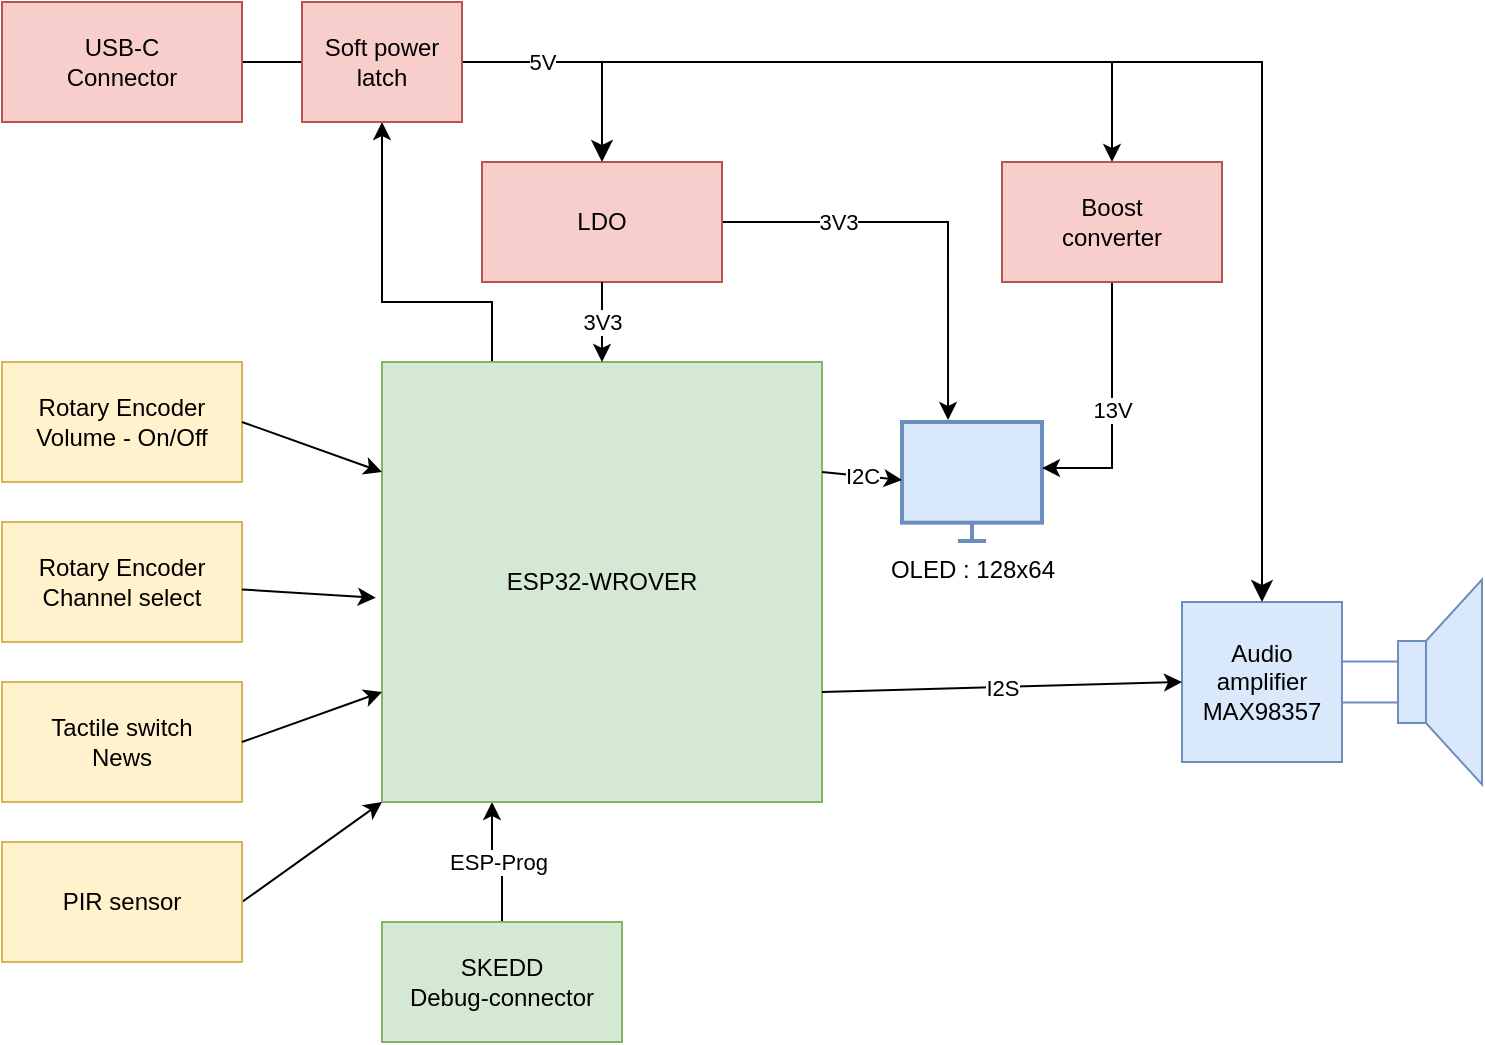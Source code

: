 <mxfile version="21.2.9" type="device">
  <diagram name="Page-1" id="CWZhRzL3oF0LiF5kwFqC">
    <mxGraphModel dx="1364" dy="766" grid="1" gridSize="10" guides="1" tooltips="1" connect="1" arrows="1" fold="1" page="1" pageScale="1" pageWidth="850" pageHeight="1100" math="0" shadow="0">
      <root>
        <mxCell id="0" />
        <mxCell id="1" parent="0" />
        <mxCell id="L8x53pU6OXkpBgn4ae3t-26" value="ESP-Prog" style="edgeStyle=orthogonalEdgeStyle;rounded=0;orthogonalLoop=1;jettySize=auto;html=1;exitX=0.25;exitY=1;exitDx=0;exitDy=0;entryX=0.5;entryY=0;entryDx=0;entryDy=0;startArrow=classic;startFill=1;endArrow=none;endFill=0;" edge="1" parent="1" source="L8x53pU6OXkpBgn4ae3t-1" target="L8x53pU6OXkpBgn4ae3t-25">
          <mxGeometry relative="1" as="geometry" />
        </mxCell>
        <mxCell id="L8x53pU6OXkpBgn4ae3t-34" style="edgeStyle=orthogonalEdgeStyle;rounded=0;orthogonalLoop=1;jettySize=auto;html=1;exitX=0.25;exitY=0;exitDx=0;exitDy=0;entryX=0.5;entryY=1;entryDx=0;entryDy=0;" edge="1" parent="1" source="L8x53pU6OXkpBgn4ae3t-1" target="L8x53pU6OXkpBgn4ae3t-33">
          <mxGeometry relative="1" as="geometry">
            <Array as="points">
              <mxPoint x="325" y="170" />
              <mxPoint x="270" y="170" />
            </Array>
          </mxGeometry>
        </mxCell>
        <mxCell id="L8x53pU6OXkpBgn4ae3t-1" value="ESP32-WROVER" style="whiteSpace=wrap;html=1;aspect=fixed;fillColor=#d5e8d4;strokeColor=#82b366;" vertex="1" parent="1">
          <mxGeometry x="270" y="200" width="220" height="220" as="geometry" />
        </mxCell>
        <mxCell id="L8x53pU6OXkpBgn4ae3t-2" value="Rotary Encoder&lt;br&gt;Volume - On/Off" style="rounded=0;whiteSpace=wrap;html=1;fillColor=#fff2cc;strokeColor=#d6b656;" vertex="1" parent="1">
          <mxGeometry x="80" y="200" width="120" height="60" as="geometry" />
        </mxCell>
        <mxCell id="L8x53pU6OXkpBgn4ae3t-3" value="Rotary Encoder&lt;br&gt;Channel select" style="rounded=0;whiteSpace=wrap;html=1;fillColor=#fff2cc;strokeColor=#d6b656;" vertex="1" parent="1">
          <mxGeometry x="80" y="280" width="120" height="60" as="geometry" />
        </mxCell>
        <mxCell id="L8x53pU6OXkpBgn4ae3t-4" value="Tactile switch&lt;br&gt;News" style="rounded=0;whiteSpace=wrap;html=1;fillColor=#fff2cc;strokeColor=#d6b656;" vertex="1" parent="1">
          <mxGeometry x="80" y="360" width="120" height="60" as="geometry" />
        </mxCell>
        <mxCell id="L8x53pU6OXkpBgn4ae3t-24" value="3V3" style="edgeStyle=orthogonalEdgeStyle;rounded=0;orthogonalLoop=1;jettySize=auto;html=1;exitX=1;exitY=0.5;exitDx=0;exitDy=0;entryX=0.329;entryY=-0.017;entryDx=0;entryDy=0;entryPerimeter=0;" edge="1" parent="1" source="L8x53pU6OXkpBgn4ae3t-5" target="L8x53pU6OXkpBgn4ae3t-22">
          <mxGeometry x="-0.452" relative="1" as="geometry">
            <Array as="points">
              <mxPoint x="553" y="130" />
            </Array>
            <mxPoint as="offset" />
          </mxGeometry>
        </mxCell>
        <mxCell id="L8x53pU6OXkpBgn4ae3t-5" value="LDO" style="rounded=0;whiteSpace=wrap;html=1;fillColor=#f8cecc;strokeColor=#b85450;" vertex="1" parent="1">
          <mxGeometry x="320" y="100" width="120" height="60" as="geometry" />
        </mxCell>
        <mxCell id="L8x53pU6OXkpBgn4ae3t-6" value="Audio amplifier&lt;br&gt;MAX98357" style="whiteSpace=wrap;html=1;aspect=fixed;fillColor=#dae8fc;strokeColor=#6c8ebf;" vertex="1" parent="1">
          <mxGeometry x="670" y="320" width="80" height="80" as="geometry" />
        </mxCell>
        <mxCell id="L8x53pU6OXkpBgn4ae3t-8" value="" style="pointerEvents=1;verticalLabelPosition=bottom;shadow=0;dashed=0;align=center;html=1;verticalAlign=top;shape=mxgraph.electrical.electro-mechanical.loudspeaker;fillColor=#dae8fc;strokeColor=#6c8ebf;" vertex="1" parent="1">
          <mxGeometry x="750" y="308.75" width="70" height="102.5" as="geometry" />
        </mxCell>
        <mxCell id="L8x53pU6OXkpBgn4ae3t-28" style="edgeStyle=orthogonalEdgeStyle;rounded=0;orthogonalLoop=1;jettySize=auto;html=1;exitX=1;exitY=0.5;exitDx=0;exitDy=0;" edge="1" parent="1" source="L8x53pU6OXkpBgn4ae3t-10" target="L8x53pU6OXkpBgn4ae3t-27">
          <mxGeometry relative="1" as="geometry" />
        </mxCell>
        <mxCell id="L8x53pU6OXkpBgn4ae3t-10" value="USB-C&lt;br&gt;Connector" style="rounded=0;whiteSpace=wrap;html=1;fillColor=#f8cecc;strokeColor=#b85450;" vertex="1" parent="1">
          <mxGeometry x="80" y="20" width="120" height="60" as="geometry" />
        </mxCell>
        <mxCell id="L8x53pU6OXkpBgn4ae3t-13" value="3V3" style="endArrow=classic;html=1;rounded=0;exitX=0.5;exitY=1;exitDx=0;exitDy=0;" edge="1" parent="1" source="L8x53pU6OXkpBgn4ae3t-5" target="L8x53pU6OXkpBgn4ae3t-1">
          <mxGeometry width="50" height="50" relative="1" as="geometry">
            <mxPoint x="400" y="420" as="sourcePoint" />
            <mxPoint x="450" y="370" as="targetPoint" />
          </mxGeometry>
        </mxCell>
        <mxCell id="L8x53pU6OXkpBgn4ae3t-14" value="" style="edgeStyle=elbowEdgeStyle;elbow=horizontal;endArrow=classic;html=1;curved=0;rounded=0;endSize=8;startSize=8;entryX=0.5;entryY=0;entryDx=0;entryDy=0;exitX=1;exitY=0.5;exitDx=0;exitDy=0;" edge="1" parent="1" source="L8x53pU6OXkpBgn4ae3t-33" target="L8x53pU6OXkpBgn4ae3t-5">
          <mxGeometry width="50" height="50" relative="1" as="geometry">
            <mxPoint x="180" y="170" as="sourcePoint" />
            <mxPoint x="230" y="120" as="targetPoint" />
            <Array as="points">
              <mxPoint x="380" y="70" />
              <mxPoint x="380" y="70" />
            </Array>
          </mxGeometry>
        </mxCell>
        <mxCell id="L8x53pU6OXkpBgn4ae3t-15" value="" style="edgeStyle=elbowEdgeStyle;elbow=horizontal;endArrow=classic;html=1;curved=0;rounded=0;endSize=8;startSize=8;entryX=0.5;entryY=0;entryDx=0;entryDy=0;exitX=1;exitY=0.5;exitDx=0;exitDy=0;" edge="1" parent="1" source="L8x53pU6OXkpBgn4ae3t-33" target="L8x53pU6OXkpBgn4ae3t-6">
          <mxGeometry width="50" height="50" relative="1" as="geometry">
            <mxPoint x="210" y="60" as="sourcePoint" />
            <mxPoint x="330" y="140" as="targetPoint" />
            <Array as="points">
              <mxPoint x="710" y="180" />
              <mxPoint x="600" y="120" />
            </Array>
          </mxGeometry>
        </mxCell>
        <mxCell id="L8x53pU6OXkpBgn4ae3t-16" value="5V" style="edgeLabel;html=1;align=center;verticalAlign=middle;resizable=0;points=[];" vertex="1" connectable="0" parent="L8x53pU6OXkpBgn4ae3t-15">
          <mxGeometry x="-0.298" y="-5" relative="1" as="geometry">
            <mxPoint x="-195" y="-5" as="offset" />
          </mxGeometry>
        </mxCell>
        <mxCell id="L8x53pU6OXkpBgn4ae3t-17" value="" style="endArrow=classic;html=1;rounded=0;entryX=0;entryY=0.25;entryDx=0;entryDy=0;exitX=1;exitY=0.5;exitDx=0;exitDy=0;" edge="1" parent="1" source="L8x53pU6OXkpBgn4ae3t-2" target="L8x53pU6OXkpBgn4ae3t-1">
          <mxGeometry width="50" height="50" relative="1" as="geometry">
            <mxPoint x="-60" y="290" as="sourcePoint" />
            <mxPoint x="-10" y="240" as="targetPoint" />
          </mxGeometry>
        </mxCell>
        <mxCell id="L8x53pU6OXkpBgn4ae3t-18" value="" style="endArrow=classic;html=1;rounded=0;entryX=-0.014;entryY=0.536;entryDx=0;entryDy=0;entryPerimeter=0;" edge="1" parent="1" source="L8x53pU6OXkpBgn4ae3t-3" target="L8x53pU6OXkpBgn4ae3t-1">
          <mxGeometry width="50" height="50" relative="1" as="geometry">
            <mxPoint x="-50" y="370" as="sourcePoint" />
            <mxPoint y="320" as="targetPoint" />
          </mxGeometry>
        </mxCell>
        <mxCell id="L8x53pU6OXkpBgn4ae3t-19" value="" style="endArrow=classic;html=1;rounded=0;entryX=0;entryY=0.75;entryDx=0;entryDy=0;exitX=1;exitY=0.5;exitDx=0;exitDy=0;" edge="1" parent="1" source="L8x53pU6OXkpBgn4ae3t-4" target="L8x53pU6OXkpBgn4ae3t-1">
          <mxGeometry width="50" height="50" relative="1" as="geometry">
            <mxPoint x="-20" y="400" as="sourcePoint" />
            <mxPoint x="30" y="350" as="targetPoint" />
          </mxGeometry>
        </mxCell>
        <mxCell id="L8x53pU6OXkpBgn4ae3t-20" value="I2S" style="endArrow=classic;html=1;rounded=0;exitX=1;exitY=0.75;exitDx=0;exitDy=0;entryX=0;entryY=0.5;entryDx=0;entryDy=0;" edge="1" parent="1" source="L8x53pU6OXkpBgn4ae3t-1" target="L8x53pU6OXkpBgn4ae3t-6">
          <mxGeometry width="50" height="50" relative="1" as="geometry">
            <mxPoint x="520" y="180" as="sourcePoint" />
            <mxPoint x="570" y="130" as="targetPoint" />
          </mxGeometry>
        </mxCell>
        <mxCell id="L8x53pU6OXkpBgn4ae3t-22" value="OLED : 128x64" style="html=1;verticalLabelPosition=bottom;align=center;labelBackgroundColor=#ffffff;verticalAlign=top;strokeWidth=2;strokeColor=#6c8ebf;shadow=0;dashed=0;shape=mxgraph.ios7.icons.monitor;fillColor=#dae8fc;" vertex="1" parent="1">
          <mxGeometry x="530" y="230" width="70" height="59.5" as="geometry" />
        </mxCell>
        <mxCell id="L8x53pU6OXkpBgn4ae3t-23" value="I2C" style="endArrow=classic;html=1;rounded=0;entryX=0;entryY=0.487;entryDx=0;entryDy=0;entryPerimeter=0;exitX=1;exitY=0.25;exitDx=0;exitDy=0;" edge="1" parent="1" source="L8x53pU6OXkpBgn4ae3t-1" target="L8x53pU6OXkpBgn4ae3t-22">
          <mxGeometry width="50" height="50" relative="1" as="geometry">
            <mxPoint x="510" y="410" as="sourcePoint" />
            <mxPoint x="560" y="360" as="targetPoint" />
          </mxGeometry>
        </mxCell>
        <mxCell id="L8x53pU6OXkpBgn4ae3t-25" value="SKEDD&lt;br&gt;Debug-connector" style="rounded=0;whiteSpace=wrap;html=1;fillColor=#d5e8d4;strokeColor=#82b366;" vertex="1" parent="1">
          <mxGeometry x="270" y="480" width="120" height="60" as="geometry" />
        </mxCell>
        <mxCell id="L8x53pU6OXkpBgn4ae3t-29" value="13V" style="edgeStyle=orthogonalEdgeStyle;rounded=0;orthogonalLoop=1;jettySize=auto;html=1;exitX=0.5;exitY=1;exitDx=0;exitDy=0;entryX=1;entryY=0.387;entryDx=0;entryDy=0;entryPerimeter=0;" edge="1" parent="1" source="L8x53pU6OXkpBgn4ae3t-27" target="L8x53pU6OXkpBgn4ae3t-22">
          <mxGeometry relative="1" as="geometry" />
        </mxCell>
        <mxCell id="L8x53pU6OXkpBgn4ae3t-27" value="Boost &lt;br&gt;converter" style="rounded=0;whiteSpace=wrap;html=1;fillColor=#f8cecc;strokeColor=#b85450;" vertex="1" parent="1">
          <mxGeometry x="580" y="100" width="110" height="60" as="geometry" />
        </mxCell>
        <mxCell id="L8x53pU6OXkpBgn4ae3t-32" style="edgeStyle=none;rounded=0;orthogonalLoop=1;jettySize=auto;html=1;exitX=1;exitY=0.5;exitDx=0;exitDy=0;entryX=0;entryY=1;entryDx=0;entryDy=0;" edge="1" parent="1" source="L8x53pU6OXkpBgn4ae3t-30" target="L8x53pU6OXkpBgn4ae3t-1">
          <mxGeometry relative="1" as="geometry" />
        </mxCell>
        <mxCell id="L8x53pU6OXkpBgn4ae3t-30" value="PIR sensor" style="rounded=0;whiteSpace=wrap;html=1;fillColor=#fff2cc;strokeColor=#d6b656;" vertex="1" parent="1">
          <mxGeometry x="80" y="440" width="120" height="60" as="geometry" />
        </mxCell>
        <mxCell id="L8x53pU6OXkpBgn4ae3t-33" value="Soft power latch" style="rounded=0;whiteSpace=wrap;html=1;fillColor=#f8cecc;strokeColor=#b85450;" vertex="1" parent="1">
          <mxGeometry x="230" y="20" width="80" height="60" as="geometry" />
        </mxCell>
      </root>
    </mxGraphModel>
  </diagram>
</mxfile>
